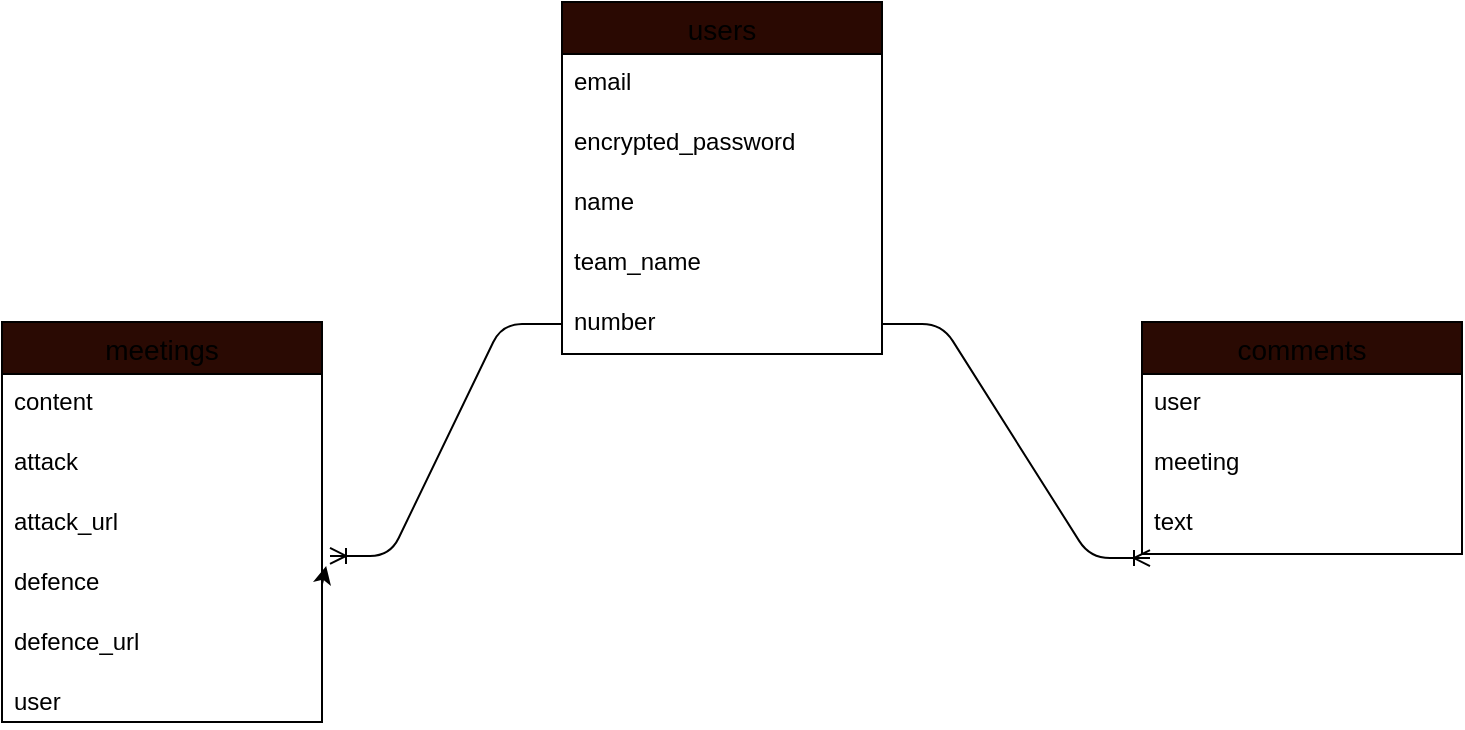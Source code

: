 <mxfile>
    <diagram id="b7upA55AMQlXR3mn1gj-" name="ページ1">
        <mxGraphModel dx="894" dy="354" grid="1" gridSize="10" guides="1" tooltips="1" connect="1" arrows="1" fold="1" page="1" pageScale="1" pageWidth="827" pageHeight="1169" math="0" shadow="0">
            <root>
                <mxCell id="0"/>
                <mxCell id="1" parent="0"/>
                <mxCell id="337" value="users" style="swimlane;fontStyle=0;childLayout=stackLayout;horizontal=1;startSize=26;horizontalStack=0;resizeParent=1;resizeParentMax=0;resizeLast=0;collapsible=1;marginBottom=0;align=center;fontSize=14;fontFamily=Helvetica;fontColor=default;fillColor=#2A0902;gradientColor=none;" parent="1" vertex="1">
                    <mxGeometry x="320" width="160" height="176" as="geometry"/>
                </mxCell>
                <mxCell id="345" value="email" style="text;strokeColor=none;fillColor=none;spacingLeft=4;spacingRight=4;overflow=hidden;rotatable=0;points=[[0,0.5],[1,0.5]];portConstraint=eastwest;fontSize=12;fontFamily=Helvetica;fontColor=default;" parent="337" vertex="1">
                    <mxGeometry y="26" width="160" height="30" as="geometry"/>
                </mxCell>
                <mxCell id="342" value="encrypted_password" style="text;strokeColor=none;fillColor=none;spacingLeft=4;spacingRight=4;overflow=hidden;rotatable=0;points=[[0,0.5],[1,0.5]];portConstraint=eastwest;fontSize=12;fontFamily=Helvetica;fontColor=default;" parent="337" vertex="1">
                    <mxGeometry y="56" width="160" height="30" as="geometry"/>
                </mxCell>
                <mxCell id="341" value="name" style="text;strokeColor=none;fillColor=none;spacingLeft=4;spacingRight=4;overflow=hidden;rotatable=0;points=[[0,0.5],[1,0.5]];portConstraint=eastwest;fontSize=12;fontFamily=Helvetica;fontColor=default;" parent="337" vertex="1">
                    <mxGeometry y="86" width="160" height="30" as="geometry"/>
                </mxCell>
                <mxCell id="338" value="team_name" style="text;strokeColor=none;fillColor=none;spacingLeft=4;spacingRight=4;overflow=hidden;rotatable=0;points=[[0,0.5],[1,0.5]];portConstraint=eastwest;fontSize=12;fontFamily=Helvetica;fontColor=default;" parent="337" vertex="1">
                    <mxGeometry y="116" width="160" height="30" as="geometry"/>
                </mxCell>
                <mxCell id="347" value="number" style="text;strokeColor=none;fillColor=none;spacingLeft=4;spacingRight=4;overflow=hidden;rotatable=0;points=[[0,0.5],[1,0.5]];portConstraint=eastwest;fontSize=12;fontFamily=Helvetica;fontColor=default;" parent="337" vertex="1">
                    <mxGeometry y="146" width="160" height="30" as="geometry"/>
                </mxCell>
                <mxCell id="344" value="" style="edgeStyle=entityRelationEdgeStyle;fontSize=12;html=1;endArrow=ERoneToMany;fontFamily=Helvetica;fontColor=default;entryX=0.025;entryY=1.067;entryDx=0;entryDy=0;entryPerimeter=0;" parent="1" target="401" edge="1">
                    <mxGeometry width="100" height="100" relative="1" as="geometry">
                        <mxPoint x="480" y="161" as="sourcePoint"/>
                        <mxPoint x="595.07" y="279.99" as="targetPoint"/>
                    </mxGeometry>
                </mxCell>
                <mxCell id="349" value="meetings" style="swimlane;fontStyle=0;childLayout=stackLayout;horizontal=1;startSize=26;horizontalStack=0;resizeParent=1;resizeParentMax=0;resizeLast=0;collapsible=1;marginBottom=0;align=center;fontSize=14;fontFamily=Helvetica;fontColor=default;fillColor=#2A0A03;gradientColor=none;" parent="1" vertex="1">
                    <mxGeometry x="40" y="160" width="160" height="200" as="geometry"/>
                </mxCell>
                <mxCell id="350" value="content   " style="text;strokeColor=none;fillColor=none;spacingLeft=4;spacingRight=4;overflow=hidden;rotatable=0;points=[[0,0.5],[1,0.5]];portConstraint=eastwest;fontSize=12;fontFamily=Helvetica;fontColor=default;" parent="349" vertex="1">
                    <mxGeometry y="26" width="160" height="30" as="geometry"/>
                </mxCell>
                <mxCell id="351" value="attack" style="text;strokeColor=none;fillColor=none;spacingLeft=4;spacingRight=4;overflow=hidden;rotatable=0;points=[[0,0.5],[1,0.5]];portConstraint=eastwest;fontSize=12;fontFamily=Helvetica;fontColor=default;" parent="349" vertex="1">
                    <mxGeometry y="56" width="160" height="30" as="geometry"/>
                </mxCell>
                <mxCell id="352" value="attack_url" style="text;strokeColor=none;fillColor=none;spacingLeft=4;spacingRight=4;overflow=hidden;rotatable=0;points=[[0,0.5],[1,0.5]];portConstraint=eastwest;fontSize=12;fontFamily=Helvetica;fontColor=default;" parent="349" vertex="1">
                    <mxGeometry y="86" width="160" height="30" as="geometry"/>
                </mxCell>
                <mxCell id="358" style="edgeStyle=none;html=1;exitX=1;exitY=0.5;exitDx=0;exitDy=0;entryX=1.013;entryY=0.2;entryDx=0;entryDy=0;entryPerimeter=0;fontFamily=Helvetica;fontSize=12;fontColor=default;" parent="349" target="354" edge="1">
                    <mxGeometry relative="1" as="geometry">
                        <mxPoint x="160" y="131" as="sourcePoint"/>
                    </mxGeometry>
                </mxCell>
                <mxCell id="354" value="defence" style="text;strokeColor=none;fillColor=none;spacingLeft=4;spacingRight=4;overflow=hidden;rotatable=0;points=[[0,0.5],[1,0.5]];portConstraint=eastwest;fontSize=12;fontFamily=Helvetica;fontColor=default;" parent="349" vertex="1">
                    <mxGeometry y="116" width="160" height="30" as="geometry"/>
                </mxCell>
                <mxCell id="387" value="defence_url" style="text;strokeColor=none;fillColor=none;spacingLeft=4;spacingRight=4;overflow=hidden;rotatable=0;points=[[0,0.5],[1,0.5]];portConstraint=eastwest;fontSize=12;fontFamily=Helvetica;fontColor=default;" parent="349" vertex="1">
                    <mxGeometry y="146" width="160" height="30" as="geometry"/>
                </mxCell>
                <mxCell id="357" value="user" style="text;strokeColor=none;fillColor=none;spacingLeft=4;spacingRight=4;overflow=hidden;rotatable=0;points=[[0,0.5],[1,0.5]];portConstraint=eastwest;fontSize=12;fontFamily=Helvetica;fontColor=default;" parent="349" vertex="1">
                    <mxGeometry y="176" width="160" height="24" as="geometry"/>
                </mxCell>
                <mxCell id="383" value="" style="edgeStyle=entityRelationEdgeStyle;fontSize=12;html=1;endArrow=ERoneToMany;fontFamily=Helvetica;fontColor=default;entryX=1.025;entryY=0.033;entryDx=0;entryDy=0;entryPerimeter=0;" parent="1" source="347" target="354" edge="1">
                    <mxGeometry width="100" height="100" relative="1" as="geometry">
                        <mxPoint x="310" y="182.99" as="sourcePoint"/>
                        <mxPoint x="340" y="320" as="targetPoint"/>
                    </mxGeometry>
                </mxCell>
                <mxCell id="398" value="comments" style="swimlane;fontStyle=0;childLayout=stackLayout;horizontal=1;startSize=26;horizontalStack=0;resizeParent=1;resizeParentMax=0;resizeLast=0;collapsible=1;marginBottom=0;align=center;fontSize=14;fontFamily=Helvetica;fontColor=default;fillColor=#2A0A03;gradientColor=none;" parent="1" vertex="1">
                    <mxGeometry x="610" y="160" width="160" height="116" as="geometry"/>
                </mxCell>
                <mxCell id="399" value="user" style="text;strokeColor=none;fillColor=none;spacingLeft=4;spacingRight=4;overflow=hidden;rotatable=0;points=[[0,0.5],[1,0.5]];portConstraint=eastwest;fontSize=12;fontFamily=Helvetica;fontColor=default;" parent="398" vertex="1">
                    <mxGeometry y="26" width="160" height="30" as="geometry"/>
                </mxCell>
                <mxCell id="400" value="meeting" style="text;strokeColor=none;fillColor=none;spacingLeft=4;spacingRight=4;overflow=hidden;rotatable=0;points=[[0,0.5],[1,0.5]];portConstraint=eastwest;fontSize=12;fontFamily=Helvetica;fontColor=default;" parent="398" vertex="1">
                    <mxGeometry y="56" width="160" height="30" as="geometry"/>
                </mxCell>
                <mxCell id="401" value="text" style="text;strokeColor=none;fillColor=none;spacingLeft=4;spacingRight=4;overflow=hidden;rotatable=0;points=[[0,0.5],[1,0.5]];portConstraint=eastwest;fontSize=12;fontFamily=Helvetica;fontColor=default;" parent="398" vertex="1">
                    <mxGeometry y="86" width="160" height="30" as="geometry"/>
                </mxCell>
            </root>
        </mxGraphModel>
    </diagram>
    <diagram id="8tjQxnsLGZSL1M3up7H8" name="ページ2">
        <mxGraphModel dx="1721" dy="1523" grid="1" gridSize="10" guides="1" tooltips="1" connect="1" arrows="1" fold="1" page="1" pageScale="1" pageWidth="827" pageHeight="1169" math="0" shadow="0">
            <root>
                <mxCell id="_k4TAAvdi2YFfkes9_Uq-0"/>
                <mxCell id="_k4TAAvdi2YFfkes9_Uq-1" parent="_k4TAAvdi2YFfkes9_Uq-0"/>
                <mxCell id="rmLmk0bv-jZ-yb6gnAc--10" value="" style="edgeStyle=none;html=1;" edge="1" parent="_k4TAAvdi2YFfkes9_Uq-1" source="rmLmk0bv-jZ-yb6gnAc--8" target="rmLmk0bv-jZ-yb6gnAc--9">
                    <mxGeometry relative="1" as="geometry"/>
                </mxCell>
                <mxCell id="rmLmk0bv-jZ-yb6gnAc--17" value="" style="edgeStyle=none;html=1;" edge="1" parent="_k4TAAvdi2YFfkes9_Uq-1" source="rmLmk0bv-jZ-yb6gnAc--8" target="rmLmk0bv-jZ-yb6gnAc--16">
                    <mxGeometry relative="1" as="geometry"/>
                </mxCell>
                <mxCell id="rmLmk0bv-jZ-yb6gnAc--8" value="ログインページ" style="rounded=0;whiteSpace=wrap;html=1;" vertex="1" parent="_k4TAAvdi2YFfkes9_Uq-1">
                    <mxGeometry x="-810" y="-1040" width="110" height="50" as="geometry"/>
                </mxCell>
                <mxCell id="rmLmk0bv-jZ-yb6gnAc--13" style="edgeStyle=none;html=1;" edge="1" parent="_k4TAAvdi2YFfkes9_Uq-1">
                    <mxGeometry relative="1" as="geometry">
                        <mxPoint x="-490" y="-1015" as="targetPoint"/>
                        <mxPoint x="-490" y="-1015" as="sourcePoint"/>
                    </mxGeometry>
                </mxCell>
                <mxCell id="rmLmk0bv-jZ-yb6gnAc--15" value="" style="edgeStyle=none;html=1;" edge="1" parent="_k4TAAvdi2YFfkes9_Uq-1" source="rmLmk0bv-jZ-yb6gnAc--9" target="rmLmk0bv-jZ-yb6gnAc--14">
                    <mxGeometry relative="1" as="geometry"/>
                </mxCell>
                <mxCell id="rmLmk0bv-jZ-yb6gnAc--9" value="ユーザー詳細ページ" style="rounded=0;whiteSpace=wrap;html=1;" vertex="1" parent="_k4TAAvdi2YFfkes9_Uq-1">
                    <mxGeometry x="-620" y="-1040" width="140" height="50" as="geometry"/>
                </mxCell>
                <mxCell id="rmLmk0bv-jZ-yb6gnAc--19" value="" style="edgeStyle=none;html=1;" edge="1" parent="_k4TAAvdi2YFfkes9_Uq-1" source="rmLmk0bv-jZ-yb6gnAc--14" target="rmLmk0bv-jZ-yb6gnAc--18">
                    <mxGeometry relative="1" as="geometry"/>
                </mxCell>
                <mxCell id="rmLmk0bv-jZ-yb6gnAc--14" value="一覧ページ" style="rounded=0;whiteSpace=wrap;html=1;" vertex="1" parent="_k4TAAvdi2YFfkes9_Uq-1">
                    <mxGeometry x="-620" y="-910" width="140" height="50" as="geometry"/>
                </mxCell>
                <mxCell id="rmLmk0bv-jZ-yb6gnAc--16" value="新規登録ページ" style="rounded=0;whiteSpace=wrap;html=1;" vertex="1" parent="_k4TAAvdi2YFfkes9_Uq-1">
                    <mxGeometry x="-810" y="-910" width="110" height="50" as="geometry"/>
                </mxCell>
                <mxCell id="rmLmk0bv-jZ-yb6gnAc--21" value="" style="edgeStyle=none;html=1;" edge="1" parent="_k4TAAvdi2YFfkes9_Uq-1" source="rmLmk0bv-jZ-yb6gnAc--18" target="rmLmk0bv-jZ-yb6gnAc--20">
                    <mxGeometry relative="1" as="geometry"/>
                </mxCell>
                <mxCell id="rmLmk0bv-jZ-yb6gnAc--18" value="ミーティング投稿ページ" style="rounded=0;whiteSpace=wrap;html=1;" vertex="1" parent="_k4TAAvdi2YFfkes9_Uq-1">
                    <mxGeometry x="-400" y="-910" width="140" height="50" as="geometry"/>
                </mxCell>
                <mxCell id="rmLmk0bv-jZ-yb6gnAc--23" value="" style="edgeStyle=none;html=1;" edge="1" parent="_k4TAAvdi2YFfkes9_Uq-1" source="rmLmk0bv-jZ-yb6gnAc--20" target="rmLmk0bv-jZ-yb6gnAc--22">
                    <mxGeometry relative="1" as="geometry"/>
                </mxCell>
                <mxCell id="rmLmk0bv-jZ-yb6gnAc--20" value="投稿一覧ページ" style="rounded=0;whiteSpace=wrap;html=1;" vertex="1" parent="_k4TAAvdi2YFfkes9_Uq-1">
                    <mxGeometry x="-400" y="-780" width="140" height="50" as="geometry"/>
                </mxCell>
                <mxCell id="rmLmk0bv-jZ-yb6gnAc--25" value="" style="edgeStyle=none;html=1;" edge="1" parent="_k4TAAvdi2YFfkes9_Uq-1" source="rmLmk0bv-jZ-yb6gnAc--22" target="rmLmk0bv-jZ-yb6gnAc--24">
                    <mxGeometry relative="1" as="geometry"/>
                </mxCell>
                <mxCell id="rmLmk0bv-jZ-yb6gnAc--22" value="投稿詳細ページ" style="rounded=0;whiteSpace=wrap;html=1;" vertex="1" parent="_k4TAAvdi2YFfkes9_Uq-1">
                    <mxGeometry x="-180" y="-780" width="140" height="50" as="geometry"/>
                </mxCell>
                <mxCell id="rmLmk0bv-jZ-yb6gnAc--24" value="コメント投稿・削除" style="rounded=0;whiteSpace=wrap;html=1;" vertex="1" parent="_k4TAAvdi2YFfkes9_Uq-1">
                    <mxGeometry x="-180" y="-650" width="140" height="50" as="geometry"/>
                </mxCell>
            </root>
        </mxGraphModel>
    </diagram>
</mxfile>